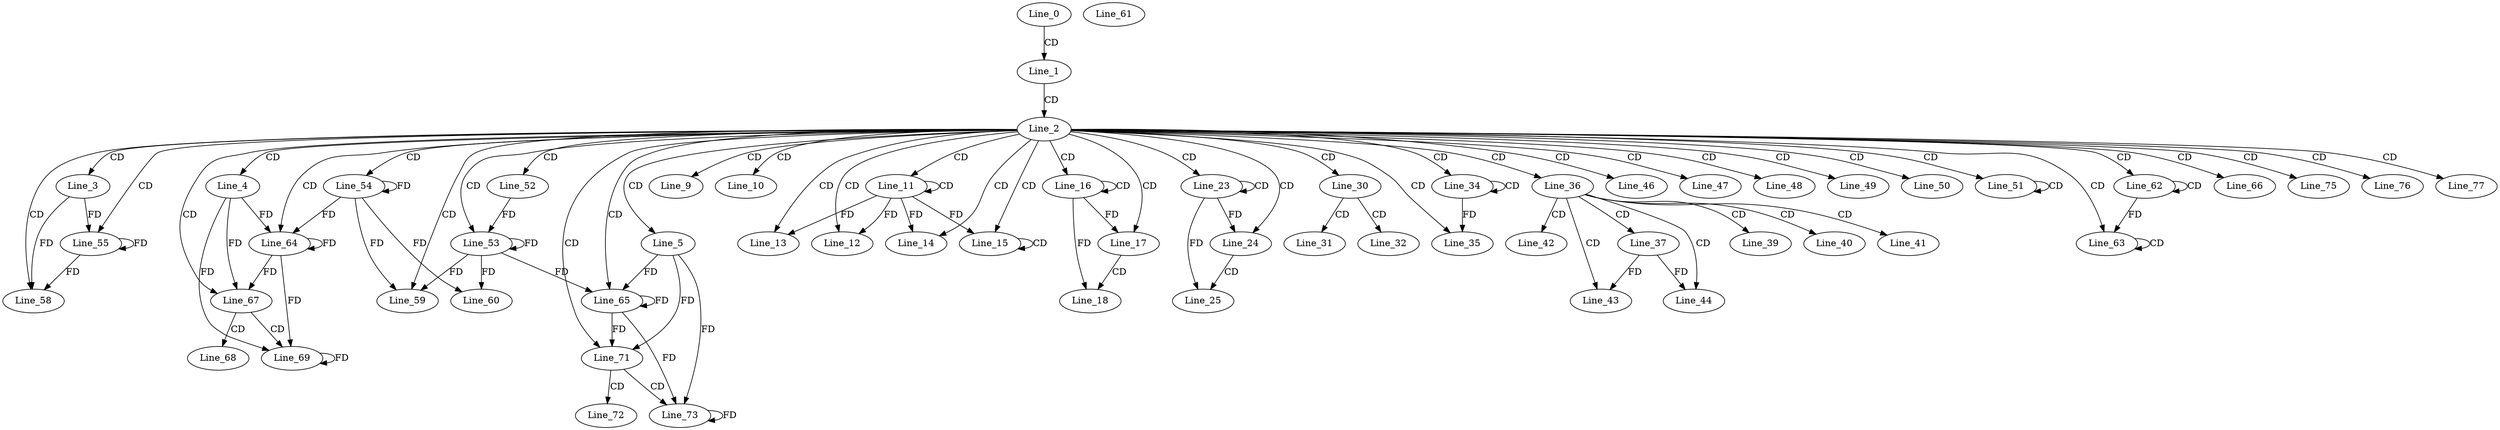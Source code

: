 digraph G {
  Line_0;
  Line_1;
  Line_2;
  Line_3;
  Line_4;
  Line_5;
  Line_9;
  Line_10;
  Line_11;
  Line_11;
  Line_12;
  Line_13;
  Line_14;
  Line_15;
  Line_15;
  Line_16;
  Line_16;
  Line_17;
  Line_18;
  Line_23;
  Line_23;
  Line_24;
  Line_25;
  Line_30;
  Line_31;
  Line_32;
  Line_34;
  Line_34;
  Line_35;
  Line_35;
  Line_36;
  Line_37;
  Line_39;
  Line_40;
  Line_41;
  Line_42;
  Line_43;
  Line_44;
  Line_46;
  Line_47;
  Line_48;
  Line_49;
  Line_50;
  Line_51;
  Line_51;
  Line_52;
  Line_53;
  Line_54;
  Line_55;
  Line_58;
  Line_59;
  Line_60;
  Line_61;
  Line_62;
  Line_62;
  Line_63;
  Line_63;
  Line_64;
  Line_65;
  Line_66;
  Line_67;
  Line_68;
  Line_69;
  Line_71;
  Line_72;
  Line_73;
  Line_75;
  Line_76;
  Line_77;
  Line_0 -> Line_1 [ label="CD" ];
  Line_1 -> Line_2 [ label="CD" ];
  Line_2 -> Line_3 [ label="CD" ];
  Line_2 -> Line_4 [ label="CD" ];
  Line_2 -> Line_5 [ label="CD" ];
  Line_2 -> Line_9 [ label="CD" ];
  Line_2 -> Line_10 [ label="CD" ];
  Line_2 -> Line_11 [ label="CD" ];
  Line_11 -> Line_11 [ label="CD" ];
  Line_2 -> Line_12 [ label="CD" ];
  Line_11 -> Line_12 [ label="FD" ];
  Line_2 -> Line_13 [ label="CD" ];
  Line_11 -> Line_13 [ label="FD" ];
  Line_2 -> Line_14 [ label="CD" ];
  Line_11 -> Line_14 [ label="FD" ];
  Line_2 -> Line_15 [ label="CD" ];
  Line_15 -> Line_15 [ label="CD" ];
  Line_11 -> Line_15 [ label="FD" ];
  Line_2 -> Line_16 [ label="CD" ];
  Line_16 -> Line_16 [ label="CD" ];
  Line_2 -> Line_17 [ label="CD" ];
  Line_16 -> Line_17 [ label="FD" ];
  Line_17 -> Line_18 [ label="CD" ];
  Line_16 -> Line_18 [ label="FD" ];
  Line_2 -> Line_23 [ label="CD" ];
  Line_23 -> Line_23 [ label="CD" ];
  Line_2 -> Line_24 [ label="CD" ];
  Line_23 -> Line_24 [ label="FD" ];
  Line_24 -> Line_25 [ label="CD" ];
  Line_23 -> Line_25 [ label="FD" ];
  Line_2 -> Line_30 [ label="CD" ];
  Line_30 -> Line_31 [ label="CD" ];
  Line_30 -> Line_32 [ label="CD" ];
  Line_2 -> Line_34 [ label="CD" ];
  Line_34 -> Line_34 [ label="CD" ];
  Line_2 -> Line_35 [ label="CD" ];
  Line_34 -> Line_35 [ label="FD" ];
  Line_2 -> Line_36 [ label="CD" ];
  Line_36 -> Line_37 [ label="CD" ];
  Line_36 -> Line_39 [ label="CD" ];
  Line_36 -> Line_40 [ label="CD" ];
  Line_36 -> Line_41 [ label="CD" ];
  Line_36 -> Line_42 [ label="CD" ];
  Line_36 -> Line_43 [ label="CD" ];
  Line_37 -> Line_43 [ label="FD" ];
  Line_36 -> Line_44 [ label="CD" ];
  Line_37 -> Line_44 [ label="FD" ];
  Line_2 -> Line_46 [ label="CD" ];
  Line_2 -> Line_47 [ label="CD" ];
  Line_2 -> Line_48 [ label="CD" ];
  Line_2 -> Line_49 [ label="CD" ];
  Line_2 -> Line_50 [ label="CD" ];
  Line_2 -> Line_51 [ label="CD" ];
  Line_51 -> Line_51 [ label="CD" ];
  Line_2 -> Line_52 [ label="CD" ];
  Line_2 -> Line_53 [ label="CD" ];
  Line_53 -> Line_53 [ label="FD" ];
  Line_52 -> Line_53 [ label="FD" ];
  Line_2 -> Line_54 [ label="CD" ];
  Line_54 -> Line_54 [ label="FD" ];
  Line_2 -> Line_55 [ label="CD" ];
  Line_3 -> Line_55 [ label="FD" ];
  Line_55 -> Line_55 [ label="FD" ];
  Line_2 -> Line_58 [ label="CD" ];
  Line_3 -> Line_58 [ label="FD" ];
  Line_55 -> Line_58 [ label="FD" ];
  Line_2 -> Line_59 [ label="CD" ];
  Line_54 -> Line_59 [ label="FD" ];
  Line_53 -> Line_59 [ label="FD" ];
  Line_54 -> Line_60 [ label="FD" ];
  Line_53 -> Line_60 [ label="FD" ];
  Line_2 -> Line_62 [ label="CD" ];
  Line_62 -> Line_62 [ label="CD" ];
  Line_2 -> Line_63 [ label="CD" ];
  Line_63 -> Line_63 [ label="CD" ];
  Line_62 -> Line_63 [ label="FD" ];
  Line_2 -> Line_64 [ label="CD" ];
  Line_4 -> Line_64 [ label="FD" ];
  Line_64 -> Line_64 [ label="FD" ];
  Line_54 -> Line_64 [ label="FD" ];
  Line_2 -> Line_65 [ label="CD" ];
  Line_5 -> Line_65 [ label="FD" ];
  Line_65 -> Line_65 [ label="FD" ];
  Line_53 -> Line_65 [ label="FD" ];
  Line_2 -> Line_66 [ label="CD" ];
  Line_2 -> Line_67 [ label="CD" ];
  Line_4 -> Line_67 [ label="FD" ];
  Line_64 -> Line_67 [ label="FD" ];
  Line_67 -> Line_68 [ label="CD" ];
  Line_67 -> Line_69 [ label="CD" ];
  Line_4 -> Line_69 [ label="FD" ];
  Line_64 -> Line_69 [ label="FD" ];
  Line_69 -> Line_69 [ label="FD" ];
  Line_2 -> Line_71 [ label="CD" ];
  Line_5 -> Line_71 [ label="FD" ];
  Line_65 -> Line_71 [ label="FD" ];
  Line_71 -> Line_72 [ label="CD" ];
  Line_71 -> Line_73 [ label="CD" ];
  Line_5 -> Line_73 [ label="FD" ];
  Line_65 -> Line_73 [ label="FD" ];
  Line_73 -> Line_73 [ label="FD" ];
  Line_2 -> Line_75 [ label="CD" ];
  Line_2 -> Line_76 [ label="CD" ];
  Line_2 -> Line_77 [ label="CD" ];
}
